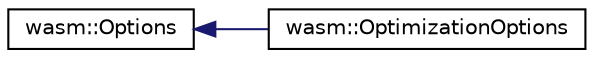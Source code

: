 digraph "Graphical Class Hierarchy"
{
  edge [fontname="Helvetica",fontsize="10",labelfontname="Helvetica",labelfontsize="10"];
  node [fontname="Helvetica",fontsize="10",shape=record];
  rankdir="LR";
  Node0 [label="wasm::Options",height=0.2,width=0.4,color="black", fillcolor="white", style="filled",URL="$classwasm_1_1_options.html"];
  Node0 -> Node1 [dir="back",color="midnightblue",fontsize="10",style="solid",fontname="Helvetica"];
  Node1 [label="wasm::OptimizationOptions",height=0.2,width=0.4,color="black", fillcolor="white", style="filled",URL="$structwasm_1_1_optimization_options.html"];
}
